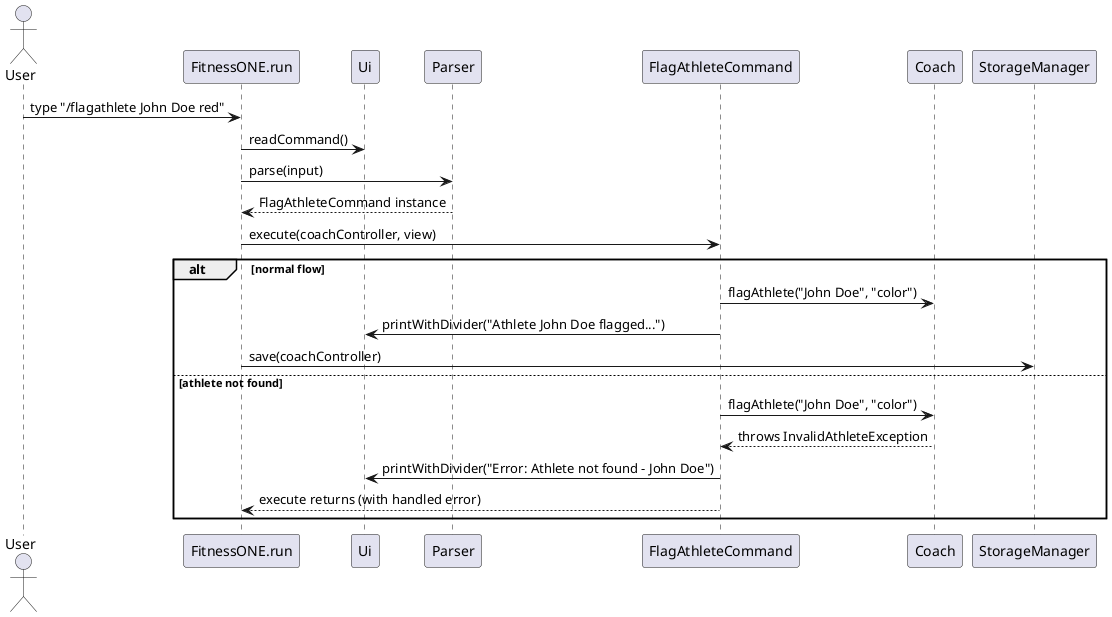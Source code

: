 @startuml
actor User
participant FitnessONE as "FitnessONE.run"
participant Ui as "Ui"
participant Parser as "Parser"
participant FlagCmd as "FlagAthleteCommand"
participant Coach as "Coach"
participant Storage as "StorageManager"

User -> FitnessONE : type "/flagathlete John Doe red"
FitnessONE -> Ui : readCommand()
FitnessONE -> Parser : parse(input)
Parser --> FitnessONE : FlagAthleteCommand instance
FitnessONE -> FlagCmd : execute(coachController, view)

alt normal flow
    FlagCmd -> Coach : flagAthlete("John Doe", "color")
    FlagCmd -> Ui : printWithDivider("Athlete John Doe flagged...")
    FitnessONE -> Storage : save(coachController)
else athlete not found
    FlagCmd -> Coach : flagAthlete("John Doe", "color")
    Coach --> FlagCmd : throws InvalidAthleteException
    FlagCmd -> Ui : printWithDivider("Error: Athlete not found - John Doe")
    FlagCmd --> FitnessONE : execute returns (with handled error)
end

@enduml

